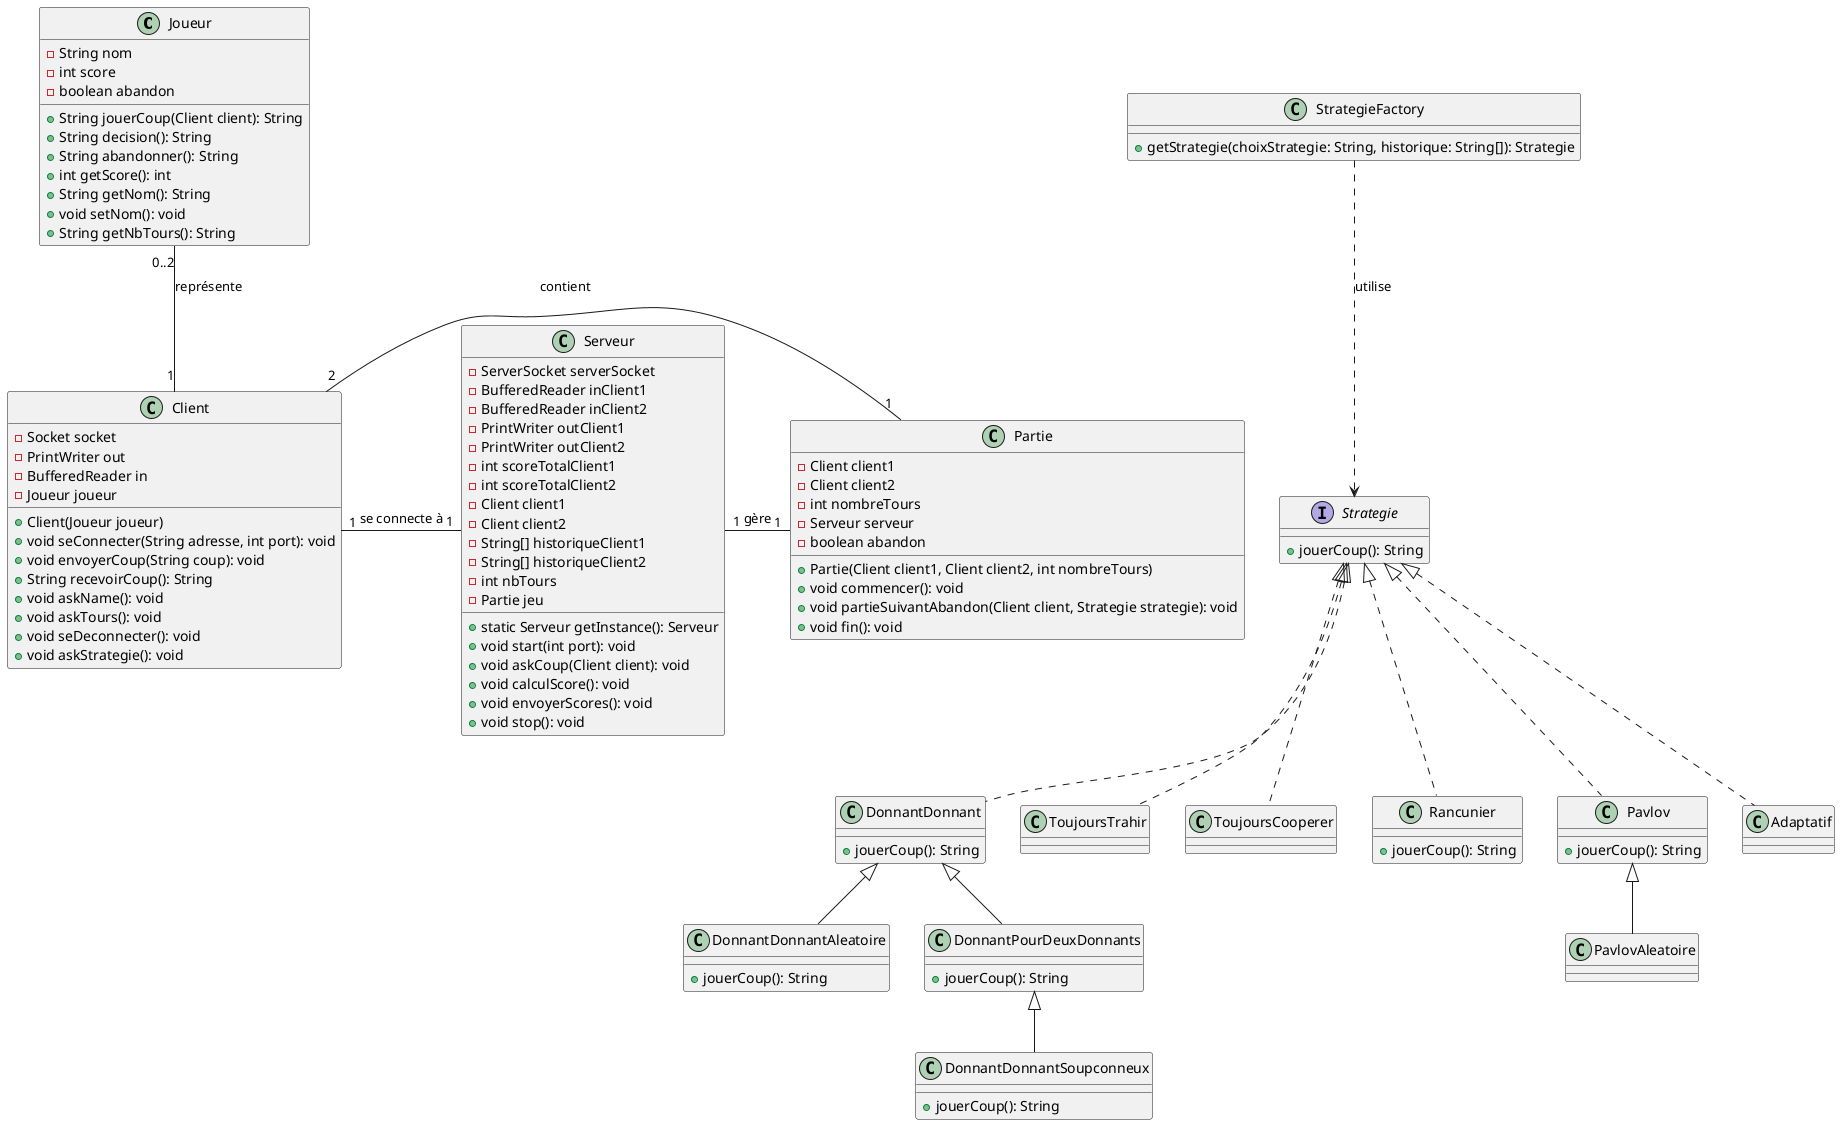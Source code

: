 @startuml

class Joueur {
    -String nom
    -int score
    -boolean abandon
    +String jouerCoup(Client client): String
    +String decision(): String
    +String abandonner(): String
    +int getScore(): int
    +String getNom(): String
    +void setNom(): void
    +String getNbTours(): String
}

class Client {
    -Socket socket
    -PrintWriter out
    -BufferedReader in
    -Joueur joueur
    +Client(Joueur joueur)
    +void seConnecter(String adresse, int port): void
    +void envoyerCoup(String coup): void
    +String recevoirCoup(): String
    +void askName(): void
    +void askTours(): void
    +void seDeconnecter(): void
    +void askStrategie(): void
}

class Serveur {
    -ServerSocket serverSocket
    -BufferedReader inClient1
    -BufferedReader inClient2
    -PrintWriter outClient1
    -PrintWriter outClient2
    -int scoreTotalClient1
    -int scoreTotalClient2
    -Client client1
    -Client client2
    -String[] historiqueClient1
    -String[] historiqueClient2
    -int nbTours
    -Partie jeu
    +static Serveur getInstance(): Serveur
    +void start(int port): void
    +void askCoup(Client client): void
    +void calculScore(): void
    +void envoyerScores(): void
    +void stop(): void
}

class Partie {
    -Client client1
    -Client client2
    -int nombreTours
    -Serveur serveur
    -boolean abandon
    +Partie(Client client1, Client client2, int nombreTours)
    +void commencer(): void
    +void partieSuivantAbandon(Client client, Strategie strategie): void
    +void fin(): void
}

interface Strategie {
    +jouerCoup(): String
}

class StrategieFactory {
    +getStrategie(choixStrategie: String, historique: String[]): Strategie
}

Joueur "0..2" -- "1" Client : "représente"
Client "1" - "1" Serveur : "se connecte à"
Partie "1" - "2" Client : "contient"
Serveur "1" - "1" Partie : "gère"

Strategie <|.. DonnantDonnant
Strategie <|.. ToujoursTrahir
Strategie <|.. ToujoursCooperer
Strategie <|.. Rancunier
Strategie <|.. Pavlov
Strategie <|.. Adaptatif

class DonnantDonnant {
    +jouerCoup(): String
}

class Rancunier {
    +jouerCoup(): String
}

class DonnantDonnantAleatoire {
    +jouerCoup(): String
}

class DonnantPourDeuxDonnants {
    +jouerCoup(): String
}

class DonnantDonnantSoupconneux {
    +jouerCoup(): String
}

class Pavlov {
    +jouerCoup(): String
}

DonnantPourDeuxDonnants <|-- DonnantDonnantSoupconneux
DonnantDonnant <|-- DonnantDonnantAleatoire
DonnantDonnant <|-- DonnantPourDeuxDonnants
Pavlov <|-- PavlovAleatoire


StrategieFactory ..> Strategie : "utilise"

@enduml
